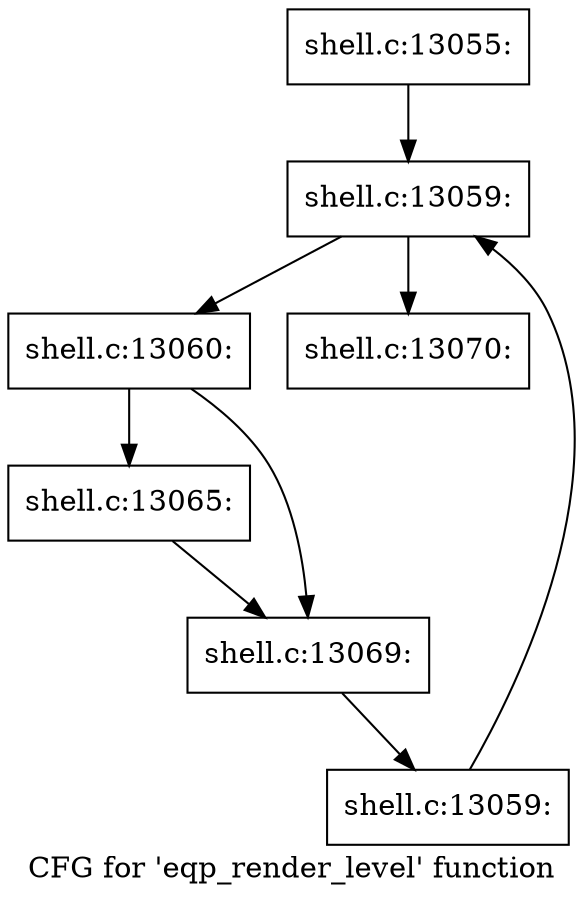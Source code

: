 digraph "CFG for 'eqp_render_level' function" {
	label="CFG for 'eqp_render_level' function";

	Node0x56027739a010 [shape=record,label="{shell.c:13055:}"];
	Node0x56027739a010 -> Node0x5602764ad730;
	Node0x5602764ad730 [shape=record,label="{shell.c:13059:}"];
	Node0x5602764ad730 -> Node0x56027739dfe0;
	Node0x5602764ad730 -> Node0x56027739d4b0;
	Node0x56027739dfe0 [shape=record,label="{shell.c:13060:}"];
	Node0x56027739dfe0 -> Node0x56027739f2a0;
	Node0x56027739dfe0 -> Node0x56027739f390;
	Node0x56027739f2a0 [shape=record,label="{shell.c:13065:}"];
	Node0x56027739f2a0 -> Node0x56027739f390;
	Node0x56027739f390 [shape=record,label="{shell.c:13069:}"];
	Node0x56027739f390 -> Node0x56027739dd10;
	Node0x56027739dd10 [shape=record,label="{shell.c:13059:}"];
	Node0x56027739dd10 -> Node0x5602764ad730;
	Node0x56027739d4b0 [shape=record,label="{shell.c:13070:}"];
}
